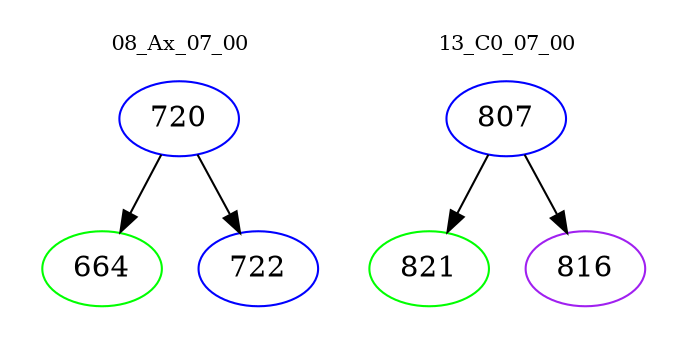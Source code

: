 digraph{
subgraph cluster_0 {
color = white
label = "08_Ax_07_00";
fontsize=10;
T0_720 [label="720", color="blue"]
T0_720 -> T0_664 [color="black"]
T0_664 [label="664", color="green"]
T0_720 -> T0_722 [color="black"]
T0_722 [label="722", color="blue"]
}
subgraph cluster_1 {
color = white
label = "13_C0_07_00";
fontsize=10;
T1_807 [label="807", color="blue"]
T1_807 -> T1_821 [color="black"]
T1_821 [label="821", color="green"]
T1_807 -> T1_816 [color="black"]
T1_816 [label="816", color="purple"]
}
}

